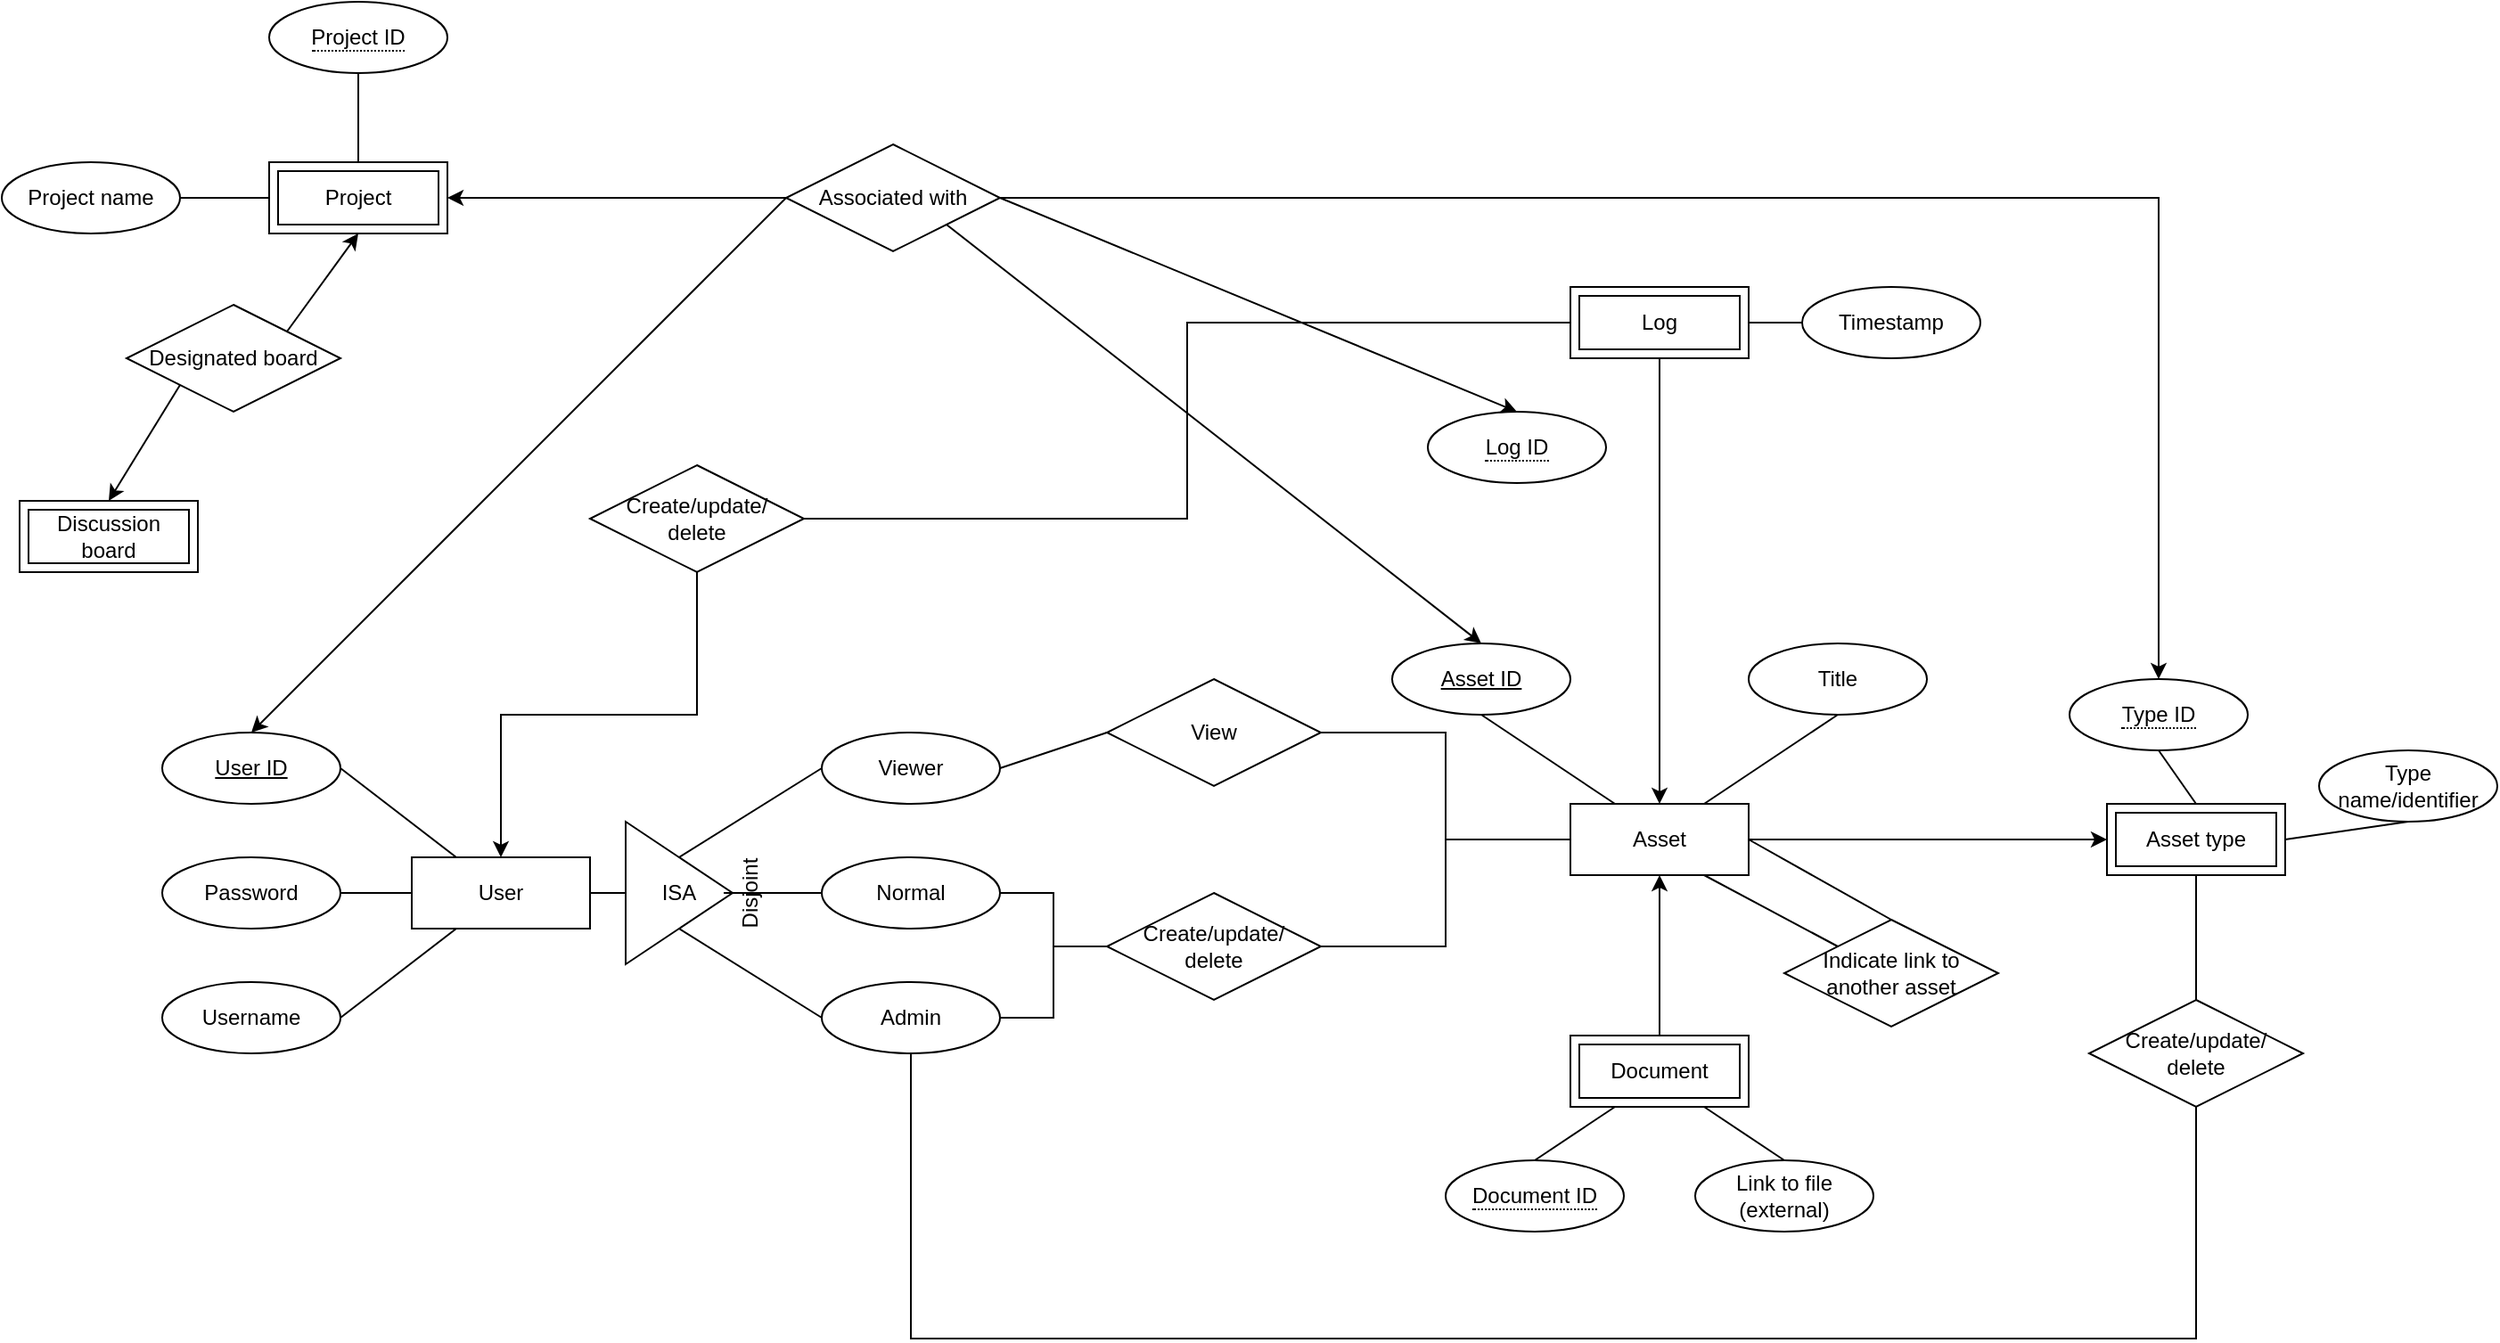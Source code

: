 <mxfile version="23.0.2" type="device">
  <diagram name="Page-1" id="zAMX6-4pJSDm_beJ3AS8">
    <mxGraphModel dx="1566" dy="2198" grid="1" gridSize="10" guides="1" tooltips="1" connect="1" arrows="1" fold="1" page="1" pageScale="1" pageWidth="827" pageHeight="1169" math="0" shadow="0">
      <root>
        <mxCell id="0" />
        <mxCell id="1" parent="0" />
        <mxCell id="rFi5uDWCLt6j4Qr21LTU-1" value="User" style="whiteSpace=wrap;html=1;align=center;" vertex="1" parent="1">
          <mxGeometry x="240" y="280" width="100" height="40" as="geometry" />
        </mxCell>
        <mxCell id="rFi5uDWCLt6j4Qr21LTU-2" value="Password" style="ellipse;whiteSpace=wrap;html=1;align=center;" vertex="1" parent="1">
          <mxGeometry x="100" y="280" width="100" height="40" as="geometry" />
        </mxCell>
        <mxCell id="rFi5uDWCLt6j4Qr21LTU-3" value="User ID" style="ellipse;whiteSpace=wrap;html=1;align=center;fontStyle=4;" vertex="1" parent="1">
          <mxGeometry x="100" y="210" width="100" height="40" as="geometry" />
        </mxCell>
        <mxCell id="rFi5uDWCLt6j4Qr21LTU-4" value="Username" style="ellipse;whiteSpace=wrap;html=1;align=center;" vertex="1" parent="1">
          <mxGeometry x="100" y="350" width="100" height="40" as="geometry" />
        </mxCell>
        <mxCell id="rFi5uDWCLt6j4Qr21LTU-6" value="" style="endArrow=none;html=1;rounded=0;exitX=1;exitY=0.5;exitDx=0;exitDy=0;entryX=0.25;entryY=1;entryDx=0;entryDy=0;" edge="1" parent="1" source="rFi5uDWCLt6j4Qr21LTU-4" target="rFi5uDWCLt6j4Qr21LTU-1">
          <mxGeometry relative="1" as="geometry">
            <mxPoint x="330" y="350" as="sourcePoint" />
            <mxPoint x="490" y="350" as="targetPoint" />
          </mxGeometry>
        </mxCell>
        <mxCell id="rFi5uDWCLt6j4Qr21LTU-7" value="" style="endArrow=none;html=1;rounded=0;exitX=1;exitY=0.5;exitDx=0;exitDy=0;entryX=0;entryY=0.5;entryDx=0;entryDy=0;" edge="1" parent="1" source="rFi5uDWCLt6j4Qr21LTU-2" target="rFi5uDWCLt6j4Qr21LTU-1">
          <mxGeometry relative="1" as="geometry">
            <mxPoint x="330" y="350" as="sourcePoint" />
            <mxPoint x="490" y="350" as="targetPoint" />
          </mxGeometry>
        </mxCell>
        <mxCell id="rFi5uDWCLt6j4Qr21LTU-8" value="" style="endArrow=none;html=1;rounded=0;exitX=1;exitY=0.5;exitDx=0;exitDy=0;entryX=0.25;entryY=0;entryDx=0;entryDy=0;" edge="1" parent="1" source="rFi5uDWCLt6j4Qr21LTU-3" target="rFi5uDWCLt6j4Qr21LTU-1">
          <mxGeometry relative="1" as="geometry">
            <mxPoint x="330" y="350" as="sourcePoint" />
            <mxPoint x="490" y="350" as="targetPoint" />
          </mxGeometry>
        </mxCell>
        <mxCell id="rFi5uDWCLt6j4Qr21LTU-9" value="ISA" style="triangle;whiteSpace=wrap;html=1;" vertex="1" parent="1">
          <mxGeometry x="360" y="260" width="60" height="80" as="geometry" />
        </mxCell>
        <mxCell id="rFi5uDWCLt6j4Qr21LTU-10" value="Disjoint" style="text;html=1;strokeColor=none;fillColor=none;align=center;verticalAlign=middle;whiteSpace=wrap;rounded=0;rotation=-90;" vertex="1" parent="1">
          <mxGeometry x="400" y="285" width="60" height="30" as="geometry" />
        </mxCell>
        <mxCell id="rFi5uDWCLt6j4Qr21LTU-11" value="Viewer" style="ellipse;whiteSpace=wrap;html=1;align=center;" vertex="1" parent="1">
          <mxGeometry x="470" y="210" width="100" height="40" as="geometry" />
        </mxCell>
        <mxCell id="rFi5uDWCLt6j4Qr21LTU-57" style="edgeStyle=orthogonalEdgeStyle;rounded=0;orthogonalLoop=1;jettySize=auto;html=1;entryX=0;entryY=0.5;entryDx=0;entryDy=0;endArrow=none;endFill=0;" edge="1" parent="1" source="rFi5uDWCLt6j4Qr21LTU-12" target="rFi5uDWCLt6j4Qr21LTU-19">
          <mxGeometry relative="1" as="geometry" />
        </mxCell>
        <mxCell id="rFi5uDWCLt6j4Qr21LTU-12" value="Normal" style="ellipse;whiteSpace=wrap;html=1;align=center;" vertex="1" parent="1">
          <mxGeometry x="470" y="280" width="100" height="40" as="geometry" />
        </mxCell>
        <mxCell id="rFi5uDWCLt6j4Qr21LTU-42" style="edgeStyle=orthogonalEdgeStyle;rounded=0;orthogonalLoop=1;jettySize=auto;html=1;entryX=0.5;entryY=1;entryDx=0;entryDy=0;endArrow=none;endFill=0;" edge="1" parent="1" source="rFi5uDWCLt6j4Qr21LTU-13" target="rFi5uDWCLt6j4Qr21LTU-41">
          <mxGeometry relative="1" as="geometry">
            <Array as="points">
              <mxPoint x="520" y="550" />
              <mxPoint x="1241" y="550" />
            </Array>
          </mxGeometry>
        </mxCell>
        <mxCell id="rFi5uDWCLt6j4Qr21LTU-55" style="edgeStyle=orthogonalEdgeStyle;rounded=0;orthogonalLoop=1;jettySize=auto;html=1;entryX=0;entryY=0.5;entryDx=0;entryDy=0;endArrow=none;endFill=0;" edge="1" parent="1" source="rFi5uDWCLt6j4Qr21LTU-13" target="rFi5uDWCLt6j4Qr21LTU-19">
          <mxGeometry relative="1" as="geometry" />
        </mxCell>
        <mxCell id="rFi5uDWCLt6j4Qr21LTU-13" value="Admin" style="ellipse;whiteSpace=wrap;html=1;align=center;" vertex="1" parent="1">
          <mxGeometry x="470" y="350" width="100" height="40" as="geometry" />
        </mxCell>
        <mxCell id="rFi5uDWCLt6j4Qr21LTU-14" value="" style="endArrow=none;html=1;rounded=0;exitX=0.5;exitY=0;exitDx=0;exitDy=0;entryX=0;entryY=0.5;entryDx=0;entryDy=0;" edge="1" parent="1" source="rFi5uDWCLt6j4Qr21LTU-10" target="rFi5uDWCLt6j4Qr21LTU-12">
          <mxGeometry relative="1" as="geometry">
            <mxPoint x="330" y="330" as="sourcePoint" />
            <mxPoint x="490" y="330" as="targetPoint" />
          </mxGeometry>
        </mxCell>
        <mxCell id="rFi5uDWCLt6j4Qr21LTU-15" value="" style="endArrow=none;html=1;rounded=0;exitX=0.5;exitY=0;exitDx=0;exitDy=0;entryX=0;entryY=0.5;entryDx=0;entryDy=0;" edge="1" parent="1" source="rFi5uDWCLt6j4Qr21LTU-9" target="rFi5uDWCLt6j4Qr21LTU-11">
          <mxGeometry relative="1" as="geometry">
            <mxPoint x="330" y="330" as="sourcePoint" />
            <mxPoint x="490" y="330" as="targetPoint" />
          </mxGeometry>
        </mxCell>
        <mxCell id="rFi5uDWCLt6j4Qr21LTU-16" value="" style="endArrow=none;html=1;rounded=0;exitX=0.5;exitY=1;exitDx=0;exitDy=0;entryX=0;entryY=0.5;entryDx=0;entryDy=0;" edge="1" parent="1" source="rFi5uDWCLt6j4Qr21LTU-9" target="rFi5uDWCLt6j4Qr21LTU-13">
          <mxGeometry relative="1" as="geometry">
            <mxPoint x="330" y="330" as="sourcePoint" />
            <mxPoint x="490" y="330" as="targetPoint" />
          </mxGeometry>
        </mxCell>
        <mxCell id="rFi5uDWCLt6j4Qr21LTU-17" value="" style="endArrow=none;html=1;rounded=0;exitX=1;exitY=0.5;exitDx=0;exitDy=0;entryX=0;entryY=0.5;entryDx=0;entryDy=0;" edge="1" parent="1" source="rFi5uDWCLt6j4Qr21LTU-1" target="rFi5uDWCLt6j4Qr21LTU-9">
          <mxGeometry relative="1" as="geometry">
            <mxPoint x="270" y="370" as="sourcePoint" />
            <mxPoint x="430" y="370" as="targetPoint" />
          </mxGeometry>
        </mxCell>
        <mxCell id="rFi5uDWCLt6j4Qr21LTU-45" style="edgeStyle=orthogonalEdgeStyle;rounded=0;orthogonalLoop=1;jettySize=auto;html=1;entryX=0;entryY=0.5;entryDx=0;entryDy=0;endArrow=none;endFill=0;" edge="1" parent="1" source="rFi5uDWCLt6j4Qr21LTU-18" target="rFi5uDWCLt6j4Qr21LTU-20">
          <mxGeometry relative="1" as="geometry" />
        </mxCell>
        <mxCell id="rFi5uDWCLt6j4Qr21LTU-18" value="View" style="shape=rhombus;perimeter=rhombusPerimeter;whiteSpace=wrap;html=1;align=center;" vertex="1" parent="1">
          <mxGeometry x="630" y="180" width="120" height="60" as="geometry" />
        </mxCell>
        <mxCell id="rFi5uDWCLt6j4Qr21LTU-46" style="edgeStyle=orthogonalEdgeStyle;rounded=0;orthogonalLoop=1;jettySize=auto;html=1;entryX=0;entryY=0.5;entryDx=0;entryDy=0;endArrow=none;endFill=0;" edge="1" parent="1" source="rFi5uDWCLt6j4Qr21LTU-19" target="rFi5uDWCLt6j4Qr21LTU-20">
          <mxGeometry relative="1" as="geometry" />
        </mxCell>
        <mxCell id="rFi5uDWCLt6j4Qr21LTU-19" value="&lt;div&gt;Create/update/&lt;/div&gt;&lt;div&gt;delete&lt;/div&gt;" style="shape=rhombus;perimeter=rhombusPerimeter;whiteSpace=wrap;html=1;align=center;" vertex="1" parent="1">
          <mxGeometry x="630" y="300" width="120" height="60" as="geometry" />
        </mxCell>
        <mxCell id="rFi5uDWCLt6j4Qr21LTU-51" style="edgeStyle=orthogonalEdgeStyle;rounded=0;orthogonalLoop=1;jettySize=auto;html=1;" edge="1" parent="1" source="rFi5uDWCLt6j4Qr21LTU-20" target="rFi5uDWCLt6j4Qr21LTU-38">
          <mxGeometry relative="1" as="geometry" />
        </mxCell>
        <mxCell id="rFi5uDWCLt6j4Qr21LTU-20" value="Asset" style="whiteSpace=wrap;html=1;align=center;" vertex="1" parent="1">
          <mxGeometry x="890" y="250" width="100" height="40" as="geometry" />
        </mxCell>
        <mxCell id="rFi5uDWCLt6j4Qr21LTU-29" style="edgeStyle=orthogonalEdgeStyle;rounded=0;orthogonalLoop=1;jettySize=auto;html=1;entryX=0.5;entryY=1;entryDx=0;entryDy=0;" edge="1" parent="1" source="rFi5uDWCLt6j4Qr21LTU-21" target="rFi5uDWCLt6j4Qr21LTU-20">
          <mxGeometry relative="1" as="geometry" />
        </mxCell>
        <mxCell id="rFi5uDWCLt6j4Qr21LTU-21" value="Document" style="shape=ext;margin=3;double=1;whiteSpace=wrap;html=1;align=center;" vertex="1" parent="1">
          <mxGeometry x="890" y="380" width="100" height="40" as="geometry" />
        </mxCell>
        <mxCell id="rFi5uDWCLt6j4Qr21LTU-23" value="&lt;div&gt;Link to file&lt;/div&gt;&lt;div&gt;(external)&lt;br&gt;&lt;/div&gt;" style="ellipse;whiteSpace=wrap;html=1;align=center;" vertex="1" parent="1">
          <mxGeometry x="960" y="450" width="100" height="40" as="geometry" />
        </mxCell>
        <mxCell id="rFi5uDWCLt6j4Qr21LTU-30" value="&lt;div&gt;Indicate link to&lt;/div&gt;&lt;div&gt;another asset&lt;br&gt;&lt;/div&gt;" style="shape=rhombus;perimeter=rhombusPerimeter;whiteSpace=wrap;html=1;align=center;" vertex="1" parent="1">
          <mxGeometry x="1010" y="315" width="120" height="60" as="geometry" />
        </mxCell>
        <mxCell id="rFi5uDWCLt6j4Qr21LTU-31" value="&lt;span style=&quot;border-bottom: 1px dotted&quot;&gt;Document ID&lt;br&gt;&lt;/span&gt;" style="ellipse;whiteSpace=wrap;html=1;align=center;" vertex="1" parent="1">
          <mxGeometry x="820" y="450" width="100" height="40" as="geometry" />
        </mxCell>
        <mxCell id="rFi5uDWCLt6j4Qr21LTU-32" value="" style="endArrow=none;html=1;rounded=0;exitX=0.25;exitY=1;exitDx=0;exitDy=0;entryX=0.5;entryY=0;entryDx=0;entryDy=0;" edge="1" parent="1" source="rFi5uDWCLt6j4Qr21LTU-21" target="rFi5uDWCLt6j4Qr21LTU-31">
          <mxGeometry relative="1" as="geometry">
            <mxPoint x="900" y="390" as="sourcePoint" />
            <mxPoint x="1060" y="390" as="targetPoint" />
          </mxGeometry>
        </mxCell>
        <mxCell id="rFi5uDWCLt6j4Qr21LTU-33" value="" style="endArrow=none;html=1;rounded=0;exitX=0.75;exitY=1;exitDx=0;exitDy=0;entryX=0.5;entryY=0;entryDx=0;entryDy=0;" edge="1" parent="1" source="rFi5uDWCLt6j4Qr21LTU-21" target="rFi5uDWCLt6j4Qr21LTU-23">
          <mxGeometry relative="1" as="geometry">
            <mxPoint x="900" y="390" as="sourcePoint" />
            <mxPoint x="1060" y="390" as="targetPoint" />
          </mxGeometry>
        </mxCell>
        <mxCell id="rFi5uDWCLt6j4Qr21LTU-34" value="" style="endArrow=none;html=1;rounded=0;exitX=0.75;exitY=1;exitDx=0;exitDy=0;entryX=0;entryY=0;entryDx=0;entryDy=0;" edge="1" parent="1" source="rFi5uDWCLt6j4Qr21LTU-20" target="rFi5uDWCLt6j4Qr21LTU-30">
          <mxGeometry relative="1" as="geometry">
            <mxPoint x="900" y="390" as="sourcePoint" />
            <mxPoint x="1060" y="390" as="targetPoint" />
          </mxGeometry>
        </mxCell>
        <mxCell id="rFi5uDWCLt6j4Qr21LTU-35" value="" style="endArrow=none;html=1;rounded=0;exitX=1;exitY=0.5;exitDx=0;exitDy=0;entryX=0.5;entryY=0;entryDx=0;entryDy=0;" edge="1" parent="1" source="rFi5uDWCLt6j4Qr21LTU-20" target="rFi5uDWCLt6j4Qr21LTU-30">
          <mxGeometry relative="1" as="geometry">
            <mxPoint x="900" y="390" as="sourcePoint" />
            <mxPoint x="1060" y="390" as="targetPoint" />
          </mxGeometry>
        </mxCell>
        <mxCell id="rFi5uDWCLt6j4Qr21LTU-36" value="Asset ID" style="ellipse;whiteSpace=wrap;html=1;align=center;fontStyle=4;" vertex="1" parent="1">
          <mxGeometry x="790" y="160" width="100" height="40" as="geometry" />
        </mxCell>
        <mxCell id="rFi5uDWCLt6j4Qr21LTU-37" value="Title" style="ellipse;whiteSpace=wrap;html=1;align=center;" vertex="1" parent="1">
          <mxGeometry x="990" y="160" width="100" height="40" as="geometry" />
        </mxCell>
        <mxCell id="rFi5uDWCLt6j4Qr21LTU-38" value="Asset type" style="shape=ext;margin=3;double=1;whiteSpace=wrap;html=1;align=center;" vertex="1" parent="1">
          <mxGeometry x="1191" y="250" width="100" height="40" as="geometry" />
        </mxCell>
        <mxCell id="rFi5uDWCLt6j4Qr21LTU-39" value="&lt;span style=&quot;border-bottom: 1px dotted&quot;&gt;Type ID&lt;/span&gt;" style="ellipse;whiteSpace=wrap;html=1;align=center;" vertex="1" parent="1">
          <mxGeometry x="1170" y="180" width="100" height="40" as="geometry" />
        </mxCell>
        <mxCell id="rFi5uDWCLt6j4Qr21LTU-40" value="Type name/identifier" style="ellipse;whiteSpace=wrap;html=1;align=center;" vertex="1" parent="1">
          <mxGeometry x="1310" y="220" width="100" height="40" as="geometry" />
        </mxCell>
        <mxCell id="rFi5uDWCLt6j4Qr21LTU-44" style="edgeStyle=orthogonalEdgeStyle;rounded=0;orthogonalLoop=1;jettySize=auto;html=1;entryX=0.5;entryY=1;entryDx=0;entryDy=0;endArrow=none;endFill=0;" edge="1" parent="1" source="rFi5uDWCLt6j4Qr21LTU-41" target="rFi5uDWCLt6j4Qr21LTU-38">
          <mxGeometry relative="1" as="geometry" />
        </mxCell>
        <mxCell id="rFi5uDWCLt6j4Qr21LTU-41" value="&lt;div&gt;Create/update/&lt;/div&gt;&lt;div&gt;delete&lt;/div&gt;" style="shape=rhombus;perimeter=rhombusPerimeter;whiteSpace=wrap;html=1;align=center;" vertex="1" parent="1">
          <mxGeometry x="1181" y="360" width="120" height="60" as="geometry" />
        </mxCell>
        <mxCell id="rFi5uDWCLt6j4Qr21LTU-47" value="" style="endArrow=none;html=1;rounded=0;exitX=1;exitY=0.5;exitDx=0;exitDy=0;entryX=0.5;entryY=1;entryDx=0;entryDy=0;" edge="1" parent="1" source="rFi5uDWCLt6j4Qr21LTU-38" target="rFi5uDWCLt6j4Qr21LTU-40">
          <mxGeometry relative="1" as="geometry">
            <mxPoint x="1000" y="370" as="sourcePoint" />
            <mxPoint x="1160" y="370" as="targetPoint" />
          </mxGeometry>
        </mxCell>
        <mxCell id="rFi5uDWCLt6j4Qr21LTU-48" value="" style="endArrow=none;html=1;rounded=0;exitX=0.5;exitY=0;exitDx=0;exitDy=0;entryX=0.5;entryY=1;entryDx=0;entryDy=0;" edge="1" parent="1" source="rFi5uDWCLt6j4Qr21LTU-38" target="rFi5uDWCLt6j4Qr21LTU-39">
          <mxGeometry relative="1" as="geometry">
            <mxPoint x="1000" y="370" as="sourcePoint" />
            <mxPoint x="1160" y="330" as="targetPoint" />
          </mxGeometry>
        </mxCell>
        <mxCell id="rFi5uDWCLt6j4Qr21LTU-49" value="" style="endArrow=none;html=1;rounded=0;exitX=0.5;exitY=1;exitDx=0;exitDy=0;entryX=0.25;entryY=0;entryDx=0;entryDy=0;" edge="1" parent="1" source="rFi5uDWCLt6j4Qr21LTU-36" target="rFi5uDWCLt6j4Qr21LTU-20">
          <mxGeometry relative="1" as="geometry">
            <mxPoint x="1000" y="300" as="sourcePoint" />
            <mxPoint x="1160" y="300" as="targetPoint" />
          </mxGeometry>
        </mxCell>
        <mxCell id="rFi5uDWCLt6j4Qr21LTU-50" value="" style="endArrow=none;html=1;rounded=0;entryX=0.5;entryY=1;entryDx=0;entryDy=0;exitX=0.75;exitY=0;exitDx=0;exitDy=0;" edge="1" parent="1" source="rFi5uDWCLt6j4Qr21LTU-20" target="rFi5uDWCLt6j4Qr21LTU-37">
          <mxGeometry relative="1" as="geometry">
            <mxPoint x="1000" y="300" as="sourcePoint" />
            <mxPoint x="1160" y="300" as="targetPoint" />
          </mxGeometry>
        </mxCell>
        <mxCell id="rFi5uDWCLt6j4Qr21LTU-52" value="" style="endArrow=none;html=1;rounded=0;exitX=1;exitY=0.5;exitDx=0;exitDy=0;entryX=0;entryY=0.5;entryDx=0;entryDy=0;" edge="1" parent="1" source="rFi5uDWCLt6j4Qr21LTU-11" target="rFi5uDWCLt6j4Qr21LTU-18">
          <mxGeometry relative="1" as="geometry">
            <mxPoint x="550" y="350" as="sourcePoint" />
            <mxPoint x="710" y="350" as="targetPoint" />
          </mxGeometry>
        </mxCell>
        <mxCell id="rFi5uDWCLt6j4Qr21LTU-65" style="edgeStyle=orthogonalEdgeStyle;rounded=0;orthogonalLoop=1;jettySize=auto;html=1;entryX=0.5;entryY=0;entryDx=0;entryDy=0;" edge="1" parent="1" source="rFi5uDWCLt6j4Qr21LTU-58" target="rFi5uDWCLt6j4Qr21LTU-1">
          <mxGeometry relative="1" as="geometry" />
        </mxCell>
        <mxCell id="rFi5uDWCLt6j4Qr21LTU-66" style="edgeStyle=orthogonalEdgeStyle;rounded=0;orthogonalLoop=1;jettySize=auto;html=1;entryX=0;entryY=0.5;entryDx=0;entryDy=0;endArrow=none;endFill=0;" edge="1" parent="1" source="rFi5uDWCLt6j4Qr21LTU-58" target="rFi5uDWCLt6j4Qr21LTU-60">
          <mxGeometry relative="1" as="geometry" />
        </mxCell>
        <mxCell id="rFi5uDWCLt6j4Qr21LTU-58" value="&lt;div&gt;Create/update/&lt;/div&gt;&lt;div&gt;delete&lt;/div&gt;" style="shape=rhombus;perimeter=rhombusPerimeter;whiteSpace=wrap;html=1;align=center;" vertex="1" parent="1">
          <mxGeometry x="340" y="60" width="120" height="60" as="geometry" />
        </mxCell>
        <mxCell id="rFi5uDWCLt6j4Qr21LTU-63" style="edgeStyle=orthogonalEdgeStyle;rounded=0;orthogonalLoop=1;jettySize=auto;html=1;entryX=0.5;entryY=0;entryDx=0;entryDy=0;" edge="1" parent="1" source="rFi5uDWCLt6j4Qr21LTU-60" target="rFi5uDWCLt6j4Qr21LTU-20">
          <mxGeometry relative="1" as="geometry" />
        </mxCell>
        <mxCell id="rFi5uDWCLt6j4Qr21LTU-85" style="edgeStyle=orthogonalEdgeStyle;rounded=0;orthogonalLoop=1;jettySize=auto;html=1;entryX=0;entryY=0.5;entryDx=0;entryDy=0;endArrow=none;endFill=0;" edge="1" parent="1" source="rFi5uDWCLt6j4Qr21LTU-60" target="rFi5uDWCLt6j4Qr21LTU-62">
          <mxGeometry relative="1" as="geometry" />
        </mxCell>
        <mxCell id="rFi5uDWCLt6j4Qr21LTU-60" value="Log" style="shape=ext;margin=3;double=1;whiteSpace=wrap;html=1;align=center;" vertex="1" parent="1">
          <mxGeometry x="890" y="-40" width="100" height="40" as="geometry" />
        </mxCell>
        <mxCell id="rFi5uDWCLt6j4Qr21LTU-61" value="&lt;span style=&quot;border-bottom: 1px dotted&quot;&gt;Log ID&lt;br&gt;&lt;/span&gt;" style="ellipse;whiteSpace=wrap;html=1;align=center;" vertex="1" parent="1">
          <mxGeometry x="810" y="30" width="100" height="40" as="geometry" />
        </mxCell>
        <mxCell id="rFi5uDWCLt6j4Qr21LTU-62" value="Timestamp" style="ellipse;whiteSpace=wrap;html=1;align=center;" vertex="1" parent="1">
          <mxGeometry x="1020" y="-40" width="100" height="40" as="geometry" />
        </mxCell>
        <mxCell id="rFi5uDWCLt6j4Qr21LTU-74" style="edgeStyle=orthogonalEdgeStyle;rounded=0;orthogonalLoop=1;jettySize=auto;html=1;entryX=0.5;entryY=0;entryDx=0;entryDy=0;" edge="1" parent="1" source="rFi5uDWCLt6j4Qr21LTU-67" target="rFi5uDWCLt6j4Qr21LTU-39">
          <mxGeometry relative="1" as="geometry" />
        </mxCell>
        <mxCell id="rFi5uDWCLt6j4Qr21LTU-78" style="edgeStyle=orthogonalEdgeStyle;rounded=0;orthogonalLoop=1;jettySize=auto;html=1;entryX=1;entryY=0.5;entryDx=0;entryDy=0;" edge="1" parent="1" source="rFi5uDWCLt6j4Qr21LTU-67" target="rFi5uDWCLt6j4Qr21LTU-75">
          <mxGeometry relative="1" as="geometry" />
        </mxCell>
        <mxCell id="rFi5uDWCLt6j4Qr21LTU-67" value="Associated with" style="shape=rhombus;perimeter=rhombusPerimeter;whiteSpace=wrap;html=1;align=center;" vertex="1" parent="1">
          <mxGeometry x="450" y="-120" width="120" height="60" as="geometry" />
        </mxCell>
        <mxCell id="rFi5uDWCLt6j4Qr21LTU-71" value="" style="endArrow=classic;html=1;rounded=0;exitX=1;exitY=1;exitDx=0;exitDy=0;entryX=0.5;entryY=0;entryDx=0;entryDy=0;endFill=1;" edge="1" parent="1" source="rFi5uDWCLt6j4Qr21LTU-67" target="rFi5uDWCLt6j4Qr21LTU-36">
          <mxGeometry relative="1" as="geometry">
            <mxPoint x="660" y="160" as="sourcePoint" />
            <mxPoint x="820" y="160" as="targetPoint" />
          </mxGeometry>
        </mxCell>
        <mxCell id="rFi5uDWCLt6j4Qr21LTU-72" value="" style="endArrow=classic;html=1;rounded=0;exitX=0;exitY=0.5;exitDx=0;exitDy=0;entryX=0.5;entryY=0;entryDx=0;entryDy=0;endFill=1;" edge="1" parent="1" source="rFi5uDWCLt6j4Qr21LTU-67" target="rFi5uDWCLt6j4Qr21LTU-3">
          <mxGeometry relative="1" as="geometry">
            <mxPoint x="530" y="160" as="sourcePoint" />
            <mxPoint x="690" y="160" as="targetPoint" />
          </mxGeometry>
        </mxCell>
        <mxCell id="rFi5uDWCLt6j4Qr21LTU-73" value="" style="endArrow=classic;html=1;rounded=0;exitX=1;exitY=0.5;exitDx=0;exitDy=0;entryX=0.5;entryY=0;entryDx=0;entryDy=0;endFill=1;" edge="1" parent="1" source="rFi5uDWCLt6j4Qr21LTU-67" target="rFi5uDWCLt6j4Qr21LTU-61">
          <mxGeometry relative="1" as="geometry">
            <mxPoint x="530" y="160" as="sourcePoint" />
            <mxPoint x="690" y="160" as="targetPoint" />
          </mxGeometry>
        </mxCell>
        <mxCell id="rFi5uDWCLt6j4Qr21LTU-79" value="" style="edgeStyle=orthogonalEdgeStyle;rounded=0;orthogonalLoop=1;jettySize=auto;html=1;endArrow=none;endFill=0;" edge="1" parent="1" source="rFi5uDWCLt6j4Qr21LTU-75" target="rFi5uDWCLt6j4Qr21LTU-76">
          <mxGeometry relative="1" as="geometry" />
        </mxCell>
        <mxCell id="rFi5uDWCLt6j4Qr21LTU-80" style="edgeStyle=orthogonalEdgeStyle;rounded=0;orthogonalLoop=1;jettySize=auto;html=1;entryX=1;entryY=0.5;entryDx=0;entryDy=0;endArrow=none;endFill=0;" edge="1" parent="1" source="rFi5uDWCLt6j4Qr21LTU-75" target="rFi5uDWCLt6j4Qr21LTU-77">
          <mxGeometry relative="1" as="geometry" />
        </mxCell>
        <mxCell id="rFi5uDWCLt6j4Qr21LTU-75" value="Project" style="shape=ext;margin=3;double=1;whiteSpace=wrap;html=1;align=center;" vertex="1" parent="1">
          <mxGeometry x="160" y="-110" width="100" height="40" as="geometry" />
        </mxCell>
        <mxCell id="rFi5uDWCLt6j4Qr21LTU-76" value="&lt;span style=&quot;border-bottom: 1px dotted&quot;&gt;Project ID&lt;/span&gt;" style="ellipse;whiteSpace=wrap;html=1;align=center;" vertex="1" parent="1">
          <mxGeometry x="160" y="-200" width="100" height="40" as="geometry" />
        </mxCell>
        <mxCell id="rFi5uDWCLt6j4Qr21LTU-77" value="Project name" style="ellipse;whiteSpace=wrap;html=1;align=center;" vertex="1" parent="1">
          <mxGeometry x="10" y="-110" width="100" height="40" as="geometry" />
        </mxCell>
        <mxCell id="rFi5uDWCLt6j4Qr21LTU-81" value="Designated board" style="shape=rhombus;perimeter=rhombusPerimeter;whiteSpace=wrap;html=1;align=center;" vertex="1" parent="1">
          <mxGeometry x="80" y="-30" width="120" height="60" as="geometry" />
        </mxCell>
        <mxCell id="rFi5uDWCLt6j4Qr21LTU-82" value="Discussion board" style="shape=ext;margin=3;double=1;whiteSpace=wrap;html=1;align=center;" vertex="1" parent="1">
          <mxGeometry x="20" y="80" width="100" height="40" as="geometry" />
        </mxCell>
        <mxCell id="rFi5uDWCLt6j4Qr21LTU-83" value="" style="endArrow=classic;html=1;rounded=0;exitX=0;exitY=1;exitDx=0;exitDy=0;entryX=0.5;entryY=0;entryDx=0;entryDy=0;endFill=1;" edge="1" parent="1" source="rFi5uDWCLt6j4Qr21LTU-81" target="rFi5uDWCLt6j4Qr21LTU-82">
          <mxGeometry relative="1" as="geometry">
            <mxPoint x="150" y="160" as="sourcePoint" />
            <mxPoint x="310" y="160" as="targetPoint" />
          </mxGeometry>
        </mxCell>
        <mxCell id="rFi5uDWCLt6j4Qr21LTU-84" value="" style="endArrow=classic;html=1;rounded=0;exitX=1;exitY=0;exitDx=0;exitDy=0;entryX=0.5;entryY=1;entryDx=0;entryDy=0;endFill=1;" edge="1" parent="1" source="rFi5uDWCLt6j4Qr21LTU-81" target="rFi5uDWCLt6j4Qr21LTU-75">
          <mxGeometry relative="1" as="geometry">
            <mxPoint x="150" y="160" as="sourcePoint" />
            <mxPoint x="310" y="160" as="targetPoint" />
          </mxGeometry>
        </mxCell>
      </root>
    </mxGraphModel>
  </diagram>
</mxfile>
